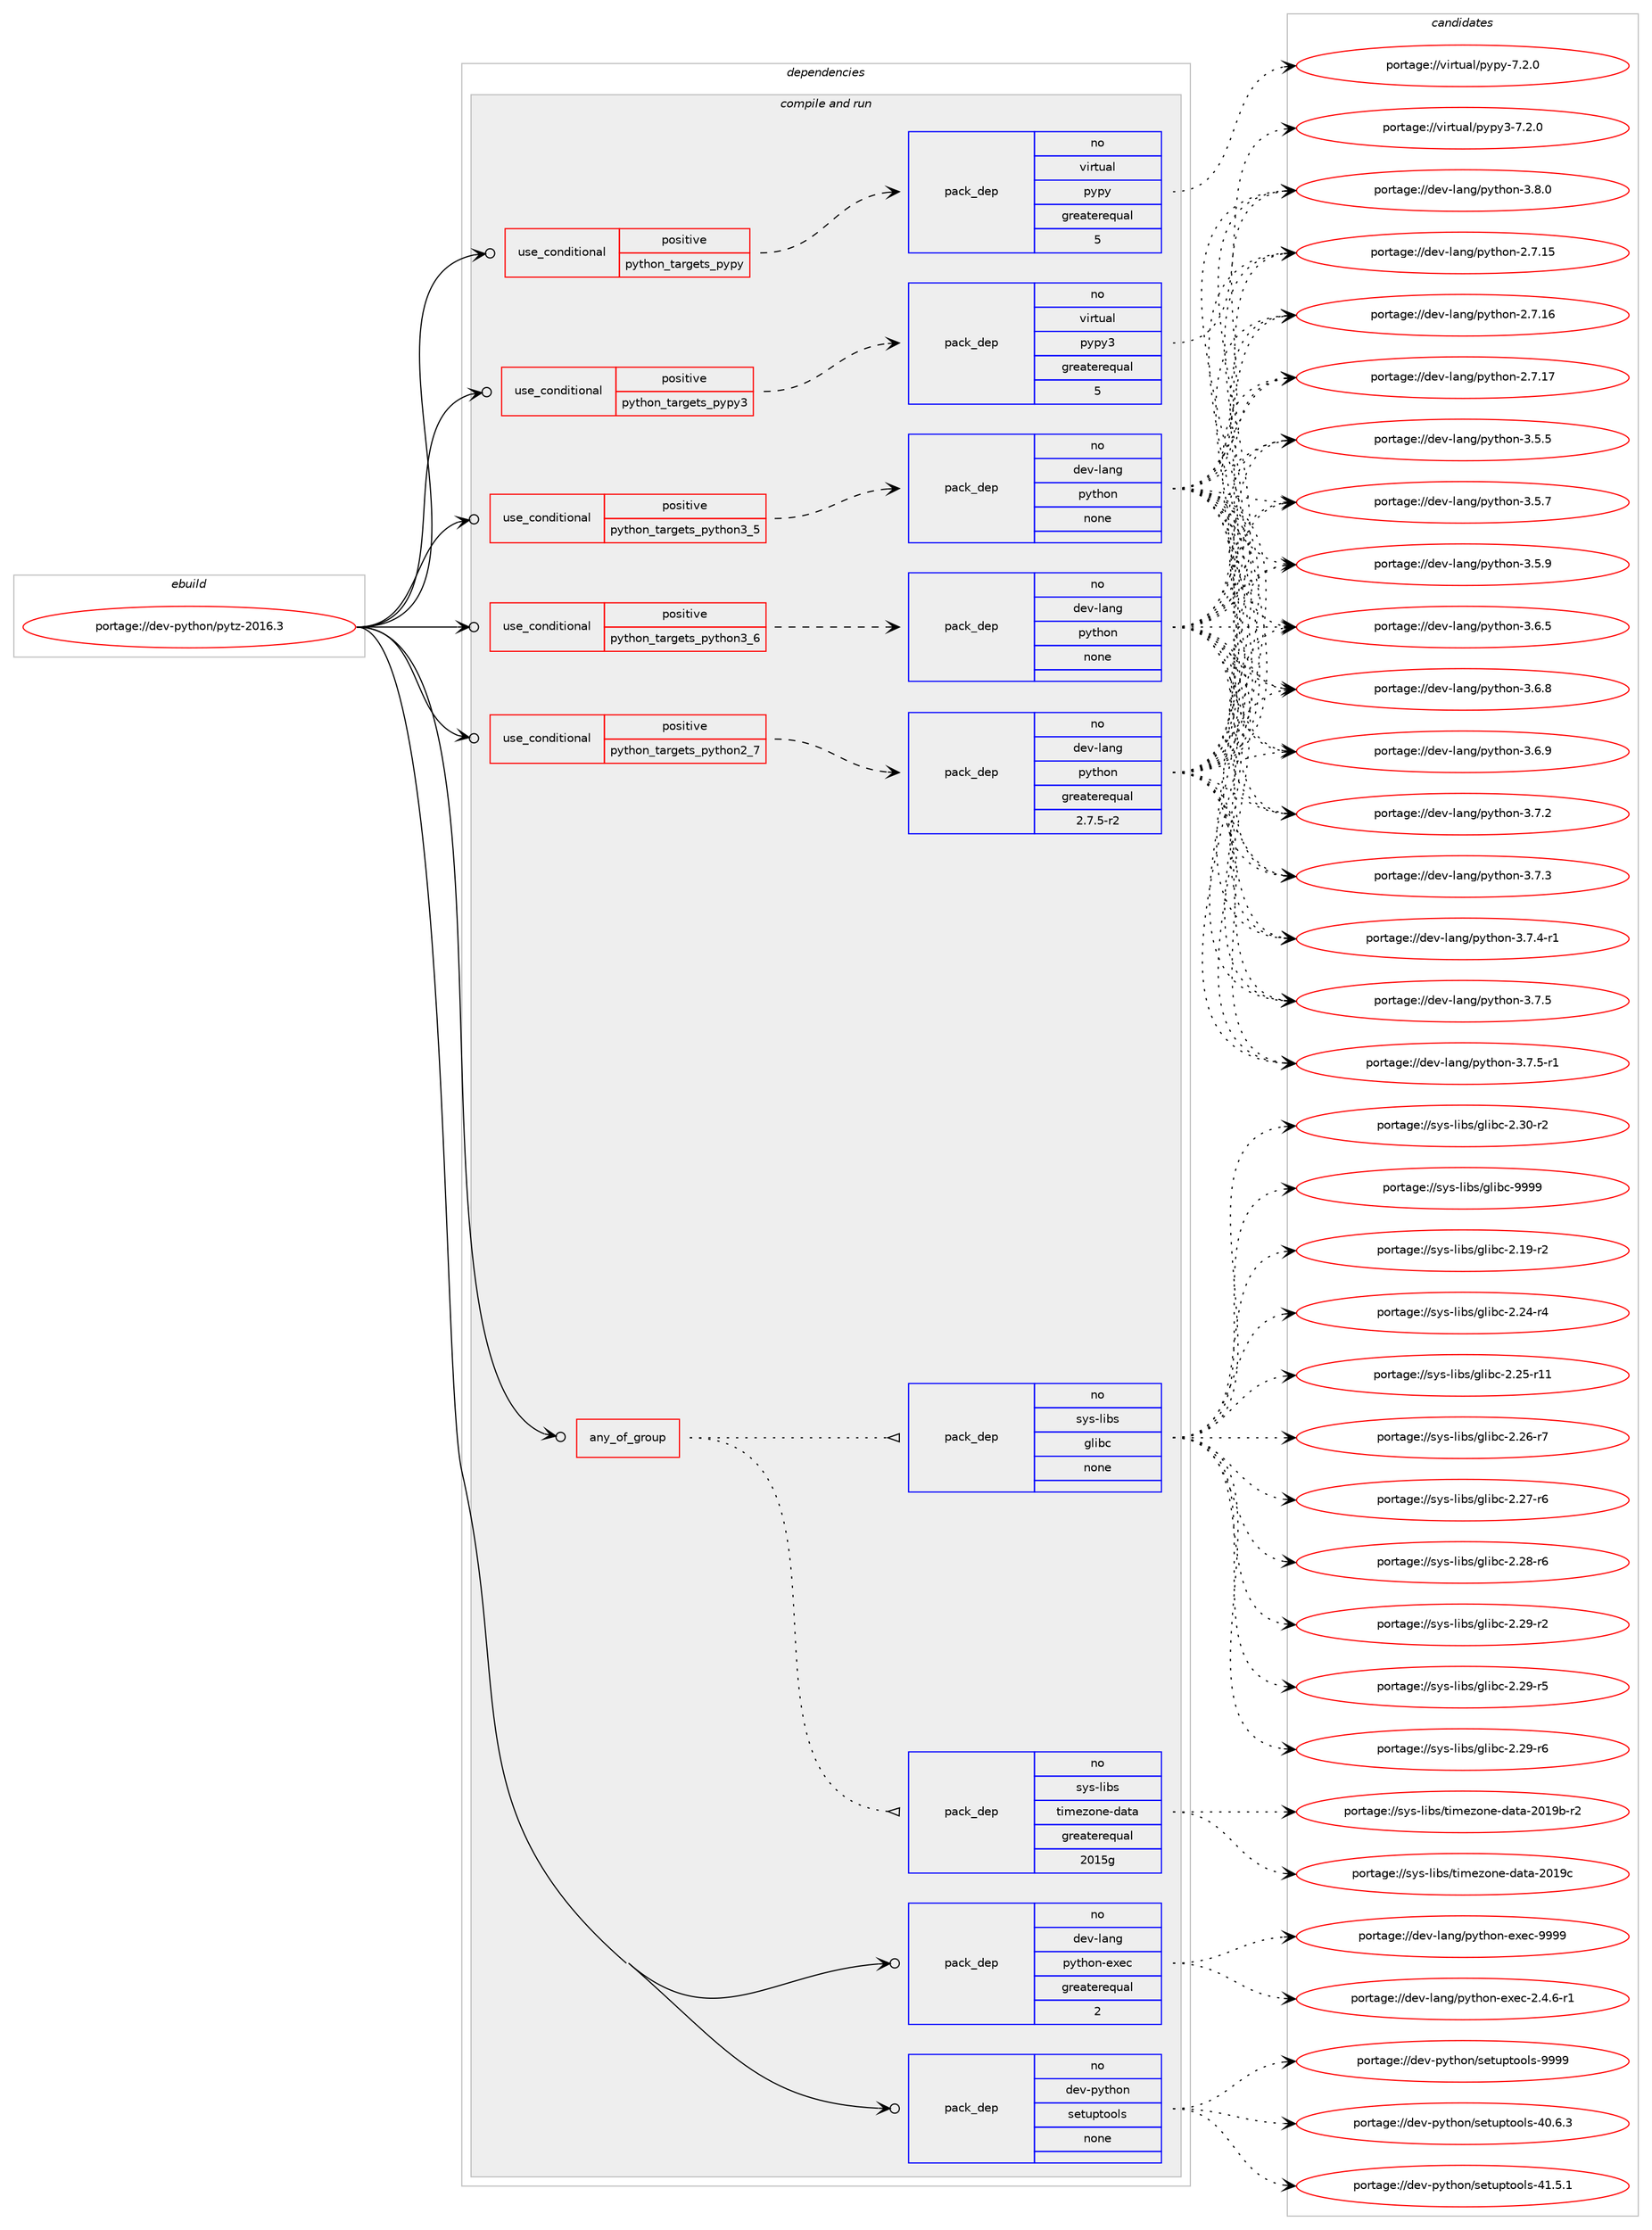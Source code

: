 digraph prolog {

# *************
# Graph options
# *************

newrank=true;
concentrate=true;
compound=true;
graph [rankdir=LR,fontname=Helvetica,fontsize=10,ranksep=1.5];#, ranksep=2.5, nodesep=0.2];
edge  [arrowhead=vee];
node  [fontname=Helvetica,fontsize=10];

# **********
# The ebuild
# **********

subgraph cluster_leftcol {
color=gray;
rank=same;
label=<<i>ebuild</i>>;
id [label="portage://dev-python/pytz-2016.3", color=red, width=4, href="../dev-python/pytz-2016.3.svg"];
}

# ****************
# The dependencies
# ****************

subgraph cluster_midcol {
color=gray;
label=<<i>dependencies</i>>;
subgraph cluster_compile {
fillcolor="#eeeeee";
style=filled;
label=<<i>compile</i>>;
}
subgraph cluster_compileandrun {
fillcolor="#eeeeee";
style=filled;
label=<<i>compile and run</i>>;
subgraph any3322 {
dependency168691 [label=<<TABLE BORDER="0" CELLBORDER="1" CELLSPACING="0" CELLPADDING="4"><TR><TD CELLPADDING="10">any_of_group</TD></TR></TABLE>>, shape=none, color=red];subgraph pack127874 {
dependency168692 [label=<<TABLE BORDER="0" CELLBORDER="1" CELLSPACING="0" CELLPADDING="4" WIDTH="220"><TR><TD ROWSPAN="6" CELLPADDING="30">pack_dep</TD></TR><TR><TD WIDTH="110">no</TD></TR><TR><TD>sys-libs</TD></TR><TR><TD>timezone-data</TD></TR><TR><TD>greaterequal</TD></TR><TR><TD>2015g</TD></TR></TABLE>>, shape=none, color=blue];
}
dependency168691:e -> dependency168692:w [weight=20,style="dotted",arrowhead="oinv"];
subgraph pack127875 {
dependency168693 [label=<<TABLE BORDER="0" CELLBORDER="1" CELLSPACING="0" CELLPADDING="4" WIDTH="220"><TR><TD ROWSPAN="6" CELLPADDING="30">pack_dep</TD></TR><TR><TD WIDTH="110">no</TD></TR><TR><TD>sys-libs</TD></TR><TR><TD>glibc</TD></TR><TR><TD>none</TD></TR><TR><TD></TD></TR></TABLE>>, shape=none, color=blue];
}
dependency168691:e -> dependency168693:w [weight=20,style="dotted",arrowhead="oinv"];
}
id:e -> dependency168691:w [weight=20,style="solid",arrowhead="odotvee"];
subgraph cond37423 {
dependency168694 [label=<<TABLE BORDER="0" CELLBORDER="1" CELLSPACING="0" CELLPADDING="4"><TR><TD ROWSPAN="3" CELLPADDING="10">use_conditional</TD></TR><TR><TD>positive</TD></TR><TR><TD>python_targets_pypy</TD></TR></TABLE>>, shape=none, color=red];
subgraph pack127876 {
dependency168695 [label=<<TABLE BORDER="0" CELLBORDER="1" CELLSPACING="0" CELLPADDING="4" WIDTH="220"><TR><TD ROWSPAN="6" CELLPADDING="30">pack_dep</TD></TR><TR><TD WIDTH="110">no</TD></TR><TR><TD>virtual</TD></TR><TR><TD>pypy</TD></TR><TR><TD>greaterequal</TD></TR><TR><TD>5</TD></TR></TABLE>>, shape=none, color=blue];
}
dependency168694:e -> dependency168695:w [weight=20,style="dashed",arrowhead="vee"];
}
id:e -> dependency168694:w [weight=20,style="solid",arrowhead="odotvee"];
subgraph cond37424 {
dependency168696 [label=<<TABLE BORDER="0" CELLBORDER="1" CELLSPACING="0" CELLPADDING="4"><TR><TD ROWSPAN="3" CELLPADDING="10">use_conditional</TD></TR><TR><TD>positive</TD></TR><TR><TD>python_targets_pypy3</TD></TR></TABLE>>, shape=none, color=red];
subgraph pack127877 {
dependency168697 [label=<<TABLE BORDER="0" CELLBORDER="1" CELLSPACING="0" CELLPADDING="4" WIDTH="220"><TR><TD ROWSPAN="6" CELLPADDING="30">pack_dep</TD></TR><TR><TD WIDTH="110">no</TD></TR><TR><TD>virtual</TD></TR><TR><TD>pypy3</TD></TR><TR><TD>greaterequal</TD></TR><TR><TD>5</TD></TR></TABLE>>, shape=none, color=blue];
}
dependency168696:e -> dependency168697:w [weight=20,style="dashed",arrowhead="vee"];
}
id:e -> dependency168696:w [weight=20,style="solid",arrowhead="odotvee"];
subgraph cond37425 {
dependency168698 [label=<<TABLE BORDER="0" CELLBORDER="1" CELLSPACING="0" CELLPADDING="4"><TR><TD ROWSPAN="3" CELLPADDING="10">use_conditional</TD></TR><TR><TD>positive</TD></TR><TR><TD>python_targets_python2_7</TD></TR></TABLE>>, shape=none, color=red];
subgraph pack127878 {
dependency168699 [label=<<TABLE BORDER="0" CELLBORDER="1" CELLSPACING="0" CELLPADDING="4" WIDTH="220"><TR><TD ROWSPAN="6" CELLPADDING="30">pack_dep</TD></TR><TR><TD WIDTH="110">no</TD></TR><TR><TD>dev-lang</TD></TR><TR><TD>python</TD></TR><TR><TD>greaterequal</TD></TR><TR><TD>2.7.5-r2</TD></TR></TABLE>>, shape=none, color=blue];
}
dependency168698:e -> dependency168699:w [weight=20,style="dashed",arrowhead="vee"];
}
id:e -> dependency168698:w [weight=20,style="solid",arrowhead="odotvee"];
subgraph cond37426 {
dependency168700 [label=<<TABLE BORDER="0" CELLBORDER="1" CELLSPACING="0" CELLPADDING="4"><TR><TD ROWSPAN="3" CELLPADDING="10">use_conditional</TD></TR><TR><TD>positive</TD></TR><TR><TD>python_targets_python3_5</TD></TR></TABLE>>, shape=none, color=red];
subgraph pack127879 {
dependency168701 [label=<<TABLE BORDER="0" CELLBORDER="1" CELLSPACING="0" CELLPADDING="4" WIDTH="220"><TR><TD ROWSPAN="6" CELLPADDING="30">pack_dep</TD></TR><TR><TD WIDTH="110">no</TD></TR><TR><TD>dev-lang</TD></TR><TR><TD>python</TD></TR><TR><TD>none</TD></TR><TR><TD></TD></TR></TABLE>>, shape=none, color=blue];
}
dependency168700:e -> dependency168701:w [weight=20,style="dashed",arrowhead="vee"];
}
id:e -> dependency168700:w [weight=20,style="solid",arrowhead="odotvee"];
subgraph cond37427 {
dependency168702 [label=<<TABLE BORDER="0" CELLBORDER="1" CELLSPACING="0" CELLPADDING="4"><TR><TD ROWSPAN="3" CELLPADDING="10">use_conditional</TD></TR><TR><TD>positive</TD></TR><TR><TD>python_targets_python3_6</TD></TR></TABLE>>, shape=none, color=red];
subgraph pack127880 {
dependency168703 [label=<<TABLE BORDER="0" CELLBORDER="1" CELLSPACING="0" CELLPADDING="4" WIDTH="220"><TR><TD ROWSPAN="6" CELLPADDING="30">pack_dep</TD></TR><TR><TD WIDTH="110">no</TD></TR><TR><TD>dev-lang</TD></TR><TR><TD>python</TD></TR><TR><TD>none</TD></TR><TR><TD></TD></TR></TABLE>>, shape=none, color=blue];
}
dependency168702:e -> dependency168703:w [weight=20,style="dashed",arrowhead="vee"];
}
id:e -> dependency168702:w [weight=20,style="solid",arrowhead="odotvee"];
subgraph pack127881 {
dependency168704 [label=<<TABLE BORDER="0" CELLBORDER="1" CELLSPACING="0" CELLPADDING="4" WIDTH="220"><TR><TD ROWSPAN="6" CELLPADDING="30">pack_dep</TD></TR><TR><TD WIDTH="110">no</TD></TR><TR><TD>dev-lang</TD></TR><TR><TD>python-exec</TD></TR><TR><TD>greaterequal</TD></TR><TR><TD>2</TD></TR></TABLE>>, shape=none, color=blue];
}
id:e -> dependency168704:w [weight=20,style="solid",arrowhead="odotvee"];
subgraph pack127882 {
dependency168705 [label=<<TABLE BORDER="0" CELLBORDER="1" CELLSPACING="0" CELLPADDING="4" WIDTH="220"><TR><TD ROWSPAN="6" CELLPADDING="30">pack_dep</TD></TR><TR><TD WIDTH="110">no</TD></TR><TR><TD>dev-python</TD></TR><TR><TD>setuptools</TD></TR><TR><TD>none</TD></TR><TR><TD></TD></TR></TABLE>>, shape=none, color=blue];
}
id:e -> dependency168705:w [weight=20,style="solid",arrowhead="odotvee"];
}
subgraph cluster_run {
fillcolor="#eeeeee";
style=filled;
label=<<i>run</i>>;
}
}

# **************
# The candidates
# **************

subgraph cluster_choices {
rank=same;
color=gray;
label=<<i>candidates</i>>;

subgraph choice127874 {
color=black;
nodesep=1;
choiceportage1151211154510810598115471161051091011221111101014510097116974550484957984511450 [label="portage://sys-libs/timezone-data-2019b-r2", color=red, width=4,href="../sys-libs/timezone-data-2019b-r2.svg"];
choiceportage115121115451081059811547116105109101122111110101451009711697455048495799 [label="portage://sys-libs/timezone-data-2019c", color=red, width=4,href="../sys-libs/timezone-data-2019c.svg"];
dependency168692:e -> choiceportage1151211154510810598115471161051091011221111101014510097116974550484957984511450:w [style=dotted,weight="100"];
dependency168692:e -> choiceportage115121115451081059811547116105109101122111110101451009711697455048495799:w [style=dotted,weight="100"];
}
subgraph choice127875 {
color=black;
nodesep=1;
choiceportage115121115451081059811547103108105989945504649574511450 [label="portage://sys-libs/glibc-2.19-r2", color=red, width=4,href="../sys-libs/glibc-2.19-r2.svg"];
choiceportage115121115451081059811547103108105989945504650524511452 [label="portage://sys-libs/glibc-2.24-r4", color=red, width=4,href="../sys-libs/glibc-2.24-r4.svg"];
choiceportage11512111545108105981154710310810598994550465053451144949 [label="portage://sys-libs/glibc-2.25-r11", color=red, width=4,href="../sys-libs/glibc-2.25-r11.svg"];
choiceportage115121115451081059811547103108105989945504650544511455 [label="portage://sys-libs/glibc-2.26-r7", color=red, width=4,href="../sys-libs/glibc-2.26-r7.svg"];
choiceportage115121115451081059811547103108105989945504650554511454 [label="portage://sys-libs/glibc-2.27-r6", color=red, width=4,href="../sys-libs/glibc-2.27-r6.svg"];
choiceportage115121115451081059811547103108105989945504650564511454 [label="portage://sys-libs/glibc-2.28-r6", color=red, width=4,href="../sys-libs/glibc-2.28-r6.svg"];
choiceportage115121115451081059811547103108105989945504650574511450 [label="portage://sys-libs/glibc-2.29-r2", color=red, width=4,href="../sys-libs/glibc-2.29-r2.svg"];
choiceportage115121115451081059811547103108105989945504650574511453 [label="portage://sys-libs/glibc-2.29-r5", color=red, width=4,href="../sys-libs/glibc-2.29-r5.svg"];
choiceportage115121115451081059811547103108105989945504650574511454 [label="portage://sys-libs/glibc-2.29-r6", color=red, width=4,href="../sys-libs/glibc-2.29-r6.svg"];
choiceportage115121115451081059811547103108105989945504651484511450 [label="portage://sys-libs/glibc-2.30-r2", color=red, width=4,href="../sys-libs/glibc-2.30-r2.svg"];
choiceportage11512111545108105981154710310810598994557575757 [label="portage://sys-libs/glibc-9999", color=red, width=4,href="../sys-libs/glibc-9999.svg"];
dependency168693:e -> choiceportage115121115451081059811547103108105989945504649574511450:w [style=dotted,weight="100"];
dependency168693:e -> choiceportage115121115451081059811547103108105989945504650524511452:w [style=dotted,weight="100"];
dependency168693:e -> choiceportage11512111545108105981154710310810598994550465053451144949:w [style=dotted,weight="100"];
dependency168693:e -> choiceportage115121115451081059811547103108105989945504650544511455:w [style=dotted,weight="100"];
dependency168693:e -> choiceportage115121115451081059811547103108105989945504650554511454:w [style=dotted,weight="100"];
dependency168693:e -> choiceportage115121115451081059811547103108105989945504650564511454:w [style=dotted,weight="100"];
dependency168693:e -> choiceportage115121115451081059811547103108105989945504650574511450:w [style=dotted,weight="100"];
dependency168693:e -> choiceportage115121115451081059811547103108105989945504650574511453:w [style=dotted,weight="100"];
dependency168693:e -> choiceportage115121115451081059811547103108105989945504650574511454:w [style=dotted,weight="100"];
dependency168693:e -> choiceportage115121115451081059811547103108105989945504651484511450:w [style=dotted,weight="100"];
dependency168693:e -> choiceportage11512111545108105981154710310810598994557575757:w [style=dotted,weight="100"];
}
subgraph choice127876 {
color=black;
nodesep=1;
choiceportage1181051141161179710847112121112121455546504648 [label="portage://virtual/pypy-7.2.0", color=red, width=4,href="../virtual/pypy-7.2.0.svg"];
dependency168695:e -> choiceportage1181051141161179710847112121112121455546504648:w [style=dotted,weight="100"];
}
subgraph choice127877 {
color=black;
nodesep=1;
choiceportage118105114116117971084711212111212151455546504648 [label="portage://virtual/pypy3-7.2.0", color=red, width=4,href="../virtual/pypy3-7.2.0.svg"];
dependency168697:e -> choiceportage118105114116117971084711212111212151455546504648:w [style=dotted,weight="100"];
}
subgraph choice127878 {
color=black;
nodesep=1;
choiceportage10010111845108971101034711212111610411111045504655464953 [label="portage://dev-lang/python-2.7.15", color=red, width=4,href="../dev-lang/python-2.7.15.svg"];
choiceportage10010111845108971101034711212111610411111045504655464954 [label="portage://dev-lang/python-2.7.16", color=red, width=4,href="../dev-lang/python-2.7.16.svg"];
choiceportage10010111845108971101034711212111610411111045504655464955 [label="portage://dev-lang/python-2.7.17", color=red, width=4,href="../dev-lang/python-2.7.17.svg"];
choiceportage100101118451089711010347112121116104111110455146534653 [label="portage://dev-lang/python-3.5.5", color=red, width=4,href="../dev-lang/python-3.5.5.svg"];
choiceportage100101118451089711010347112121116104111110455146534655 [label="portage://dev-lang/python-3.5.7", color=red, width=4,href="../dev-lang/python-3.5.7.svg"];
choiceportage100101118451089711010347112121116104111110455146534657 [label="portage://dev-lang/python-3.5.9", color=red, width=4,href="../dev-lang/python-3.5.9.svg"];
choiceportage100101118451089711010347112121116104111110455146544653 [label="portage://dev-lang/python-3.6.5", color=red, width=4,href="../dev-lang/python-3.6.5.svg"];
choiceportage100101118451089711010347112121116104111110455146544656 [label="portage://dev-lang/python-3.6.8", color=red, width=4,href="../dev-lang/python-3.6.8.svg"];
choiceportage100101118451089711010347112121116104111110455146544657 [label="portage://dev-lang/python-3.6.9", color=red, width=4,href="../dev-lang/python-3.6.9.svg"];
choiceportage100101118451089711010347112121116104111110455146554650 [label="portage://dev-lang/python-3.7.2", color=red, width=4,href="../dev-lang/python-3.7.2.svg"];
choiceportage100101118451089711010347112121116104111110455146554651 [label="portage://dev-lang/python-3.7.3", color=red, width=4,href="../dev-lang/python-3.7.3.svg"];
choiceportage1001011184510897110103471121211161041111104551465546524511449 [label="portage://dev-lang/python-3.7.4-r1", color=red, width=4,href="../dev-lang/python-3.7.4-r1.svg"];
choiceportage100101118451089711010347112121116104111110455146554653 [label="portage://dev-lang/python-3.7.5", color=red, width=4,href="../dev-lang/python-3.7.5.svg"];
choiceportage1001011184510897110103471121211161041111104551465546534511449 [label="portage://dev-lang/python-3.7.5-r1", color=red, width=4,href="../dev-lang/python-3.7.5-r1.svg"];
choiceportage100101118451089711010347112121116104111110455146564648 [label="portage://dev-lang/python-3.8.0", color=red, width=4,href="../dev-lang/python-3.8.0.svg"];
dependency168699:e -> choiceportage10010111845108971101034711212111610411111045504655464953:w [style=dotted,weight="100"];
dependency168699:e -> choiceportage10010111845108971101034711212111610411111045504655464954:w [style=dotted,weight="100"];
dependency168699:e -> choiceportage10010111845108971101034711212111610411111045504655464955:w [style=dotted,weight="100"];
dependency168699:e -> choiceportage100101118451089711010347112121116104111110455146534653:w [style=dotted,weight="100"];
dependency168699:e -> choiceportage100101118451089711010347112121116104111110455146534655:w [style=dotted,weight="100"];
dependency168699:e -> choiceportage100101118451089711010347112121116104111110455146534657:w [style=dotted,weight="100"];
dependency168699:e -> choiceportage100101118451089711010347112121116104111110455146544653:w [style=dotted,weight="100"];
dependency168699:e -> choiceportage100101118451089711010347112121116104111110455146544656:w [style=dotted,weight="100"];
dependency168699:e -> choiceportage100101118451089711010347112121116104111110455146544657:w [style=dotted,weight="100"];
dependency168699:e -> choiceportage100101118451089711010347112121116104111110455146554650:w [style=dotted,weight="100"];
dependency168699:e -> choiceportage100101118451089711010347112121116104111110455146554651:w [style=dotted,weight="100"];
dependency168699:e -> choiceportage1001011184510897110103471121211161041111104551465546524511449:w [style=dotted,weight="100"];
dependency168699:e -> choiceportage100101118451089711010347112121116104111110455146554653:w [style=dotted,weight="100"];
dependency168699:e -> choiceportage1001011184510897110103471121211161041111104551465546534511449:w [style=dotted,weight="100"];
dependency168699:e -> choiceportage100101118451089711010347112121116104111110455146564648:w [style=dotted,weight="100"];
}
subgraph choice127879 {
color=black;
nodesep=1;
choiceportage10010111845108971101034711212111610411111045504655464953 [label="portage://dev-lang/python-2.7.15", color=red, width=4,href="../dev-lang/python-2.7.15.svg"];
choiceportage10010111845108971101034711212111610411111045504655464954 [label="portage://dev-lang/python-2.7.16", color=red, width=4,href="../dev-lang/python-2.7.16.svg"];
choiceportage10010111845108971101034711212111610411111045504655464955 [label="portage://dev-lang/python-2.7.17", color=red, width=4,href="../dev-lang/python-2.7.17.svg"];
choiceportage100101118451089711010347112121116104111110455146534653 [label="portage://dev-lang/python-3.5.5", color=red, width=4,href="../dev-lang/python-3.5.5.svg"];
choiceportage100101118451089711010347112121116104111110455146534655 [label="portage://dev-lang/python-3.5.7", color=red, width=4,href="../dev-lang/python-3.5.7.svg"];
choiceportage100101118451089711010347112121116104111110455146534657 [label="portage://dev-lang/python-3.5.9", color=red, width=4,href="../dev-lang/python-3.5.9.svg"];
choiceportage100101118451089711010347112121116104111110455146544653 [label="portage://dev-lang/python-3.6.5", color=red, width=4,href="../dev-lang/python-3.6.5.svg"];
choiceportage100101118451089711010347112121116104111110455146544656 [label="portage://dev-lang/python-3.6.8", color=red, width=4,href="../dev-lang/python-3.6.8.svg"];
choiceportage100101118451089711010347112121116104111110455146544657 [label="portage://dev-lang/python-3.6.9", color=red, width=4,href="../dev-lang/python-3.6.9.svg"];
choiceportage100101118451089711010347112121116104111110455146554650 [label="portage://dev-lang/python-3.7.2", color=red, width=4,href="../dev-lang/python-3.7.2.svg"];
choiceportage100101118451089711010347112121116104111110455146554651 [label="portage://dev-lang/python-3.7.3", color=red, width=4,href="../dev-lang/python-3.7.3.svg"];
choiceportage1001011184510897110103471121211161041111104551465546524511449 [label="portage://dev-lang/python-3.7.4-r1", color=red, width=4,href="../dev-lang/python-3.7.4-r1.svg"];
choiceportage100101118451089711010347112121116104111110455146554653 [label="portage://dev-lang/python-3.7.5", color=red, width=4,href="../dev-lang/python-3.7.5.svg"];
choiceportage1001011184510897110103471121211161041111104551465546534511449 [label="portage://dev-lang/python-3.7.5-r1", color=red, width=4,href="../dev-lang/python-3.7.5-r1.svg"];
choiceportage100101118451089711010347112121116104111110455146564648 [label="portage://dev-lang/python-3.8.0", color=red, width=4,href="../dev-lang/python-3.8.0.svg"];
dependency168701:e -> choiceportage10010111845108971101034711212111610411111045504655464953:w [style=dotted,weight="100"];
dependency168701:e -> choiceportage10010111845108971101034711212111610411111045504655464954:w [style=dotted,weight="100"];
dependency168701:e -> choiceportage10010111845108971101034711212111610411111045504655464955:w [style=dotted,weight="100"];
dependency168701:e -> choiceportage100101118451089711010347112121116104111110455146534653:w [style=dotted,weight="100"];
dependency168701:e -> choiceportage100101118451089711010347112121116104111110455146534655:w [style=dotted,weight="100"];
dependency168701:e -> choiceportage100101118451089711010347112121116104111110455146534657:w [style=dotted,weight="100"];
dependency168701:e -> choiceportage100101118451089711010347112121116104111110455146544653:w [style=dotted,weight="100"];
dependency168701:e -> choiceportage100101118451089711010347112121116104111110455146544656:w [style=dotted,weight="100"];
dependency168701:e -> choiceportage100101118451089711010347112121116104111110455146544657:w [style=dotted,weight="100"];
dependency168701:e -> choiceportage100101118451089711010347112121116104111110455146554650:w [style=dotted,weight="100"];
dependency168701:e -> choiceportage100101118451089711010347112121116104111110455146554651:w [style=dotted,weight="100"];
dependency168701:e -> choiceportage1001011184510897110103471121211161041111104551465546524511449:w [style=dotted,weight="100"];
dependency168701:e -> choiceportage100101118451089711010347112121116104111110455146554653:w [style=dotted,weight="100"];
dependency168701:e -> choiceportage1001011184510897110103471121211161041111104551465546534511449:w [style=dotted,weight="100"];
dependency168701:e -> choiceportage100101118451089711010347112121116104111110455146564648:w [style=dotted,weight="100"];
}
subgraph choice127880 {
color=black;
nodesep=1;
choiceportage10010111845108971101034711212111610411111045504655464953 [label="portage://dev-lang/python-2.7.15", color=red, width=4,href="../dev-lang/python-2.7.15.svg"];
choiceportage10010111845108971101034711212111610411111045504655464954 [label="portage://dev-lang/python-2.7.16", color=red, width=4,href="../dev-lang/python-2.7.16.svg"];
choiceportage10010111845108971101034711212111610411111045504655464955 [label="portage://dev-lang/python-2.7.17", color=red, width=4,href="../dev-lang/python-2.7.17.svg"];
choiceportage100101118451089711010347112121116104111110455146534653 [label="portage://dev-lang/python-3.5.5", color=red, width=4,href="../dev-lang/python-3.5.5.svg"];
choiceportage100101118451089711010347112121116104111110455146534655 [label="portage://dev-lang/python-3.5.7", color=red, width=4,href="../dev-lang/python-3.5.7.svg"];
choiceportage100101118451089711010347112121116104111110455146534657 [label="portage://dev-lang/python-3.5.9", color=red, width=4,href="../dev-lang/python-3.5.9.svg"];
choiceportage100101118451089711010347112121116104111110455146544653 [label="portage://dev-lang/python-3.6.5", color=red, width=4,href="../dev-lang/python-3.6.5.svg"];
choiceportage100101118451089711010347112121116104111110455146544656 [label="portage://dev-lang/python-3.6.8", color=red, width=4,href="../dev-lang/python-3.6.8.svg"];
choiceportage100101118451089711010347112121116104111110455146544657 [label="portage://dev-lang/python-3.6.9", color=red, width=4,href="../dev-lang/python-3.6.9.svg"];
choiceportage100101118451089711010347112121116104111110455146554650 [label="portage://dev-lang/python-3.7.2", color=red, width=4,href="../dev-lang/python-3.7.2.svg"];
choiceportage100101118451089711010347112121116104111110455146554651 [label="portage://dev-lang/python-3.7.3", color=red, width=4,href="../dev-lang/python-3.7.3.svg"];
choiceportage1001011184510897110103471121211161041111104551465546524511449 [label="portage://dev-lang/python-3.7.4-r1", color=red, width=4,href="../dev-lang/python-3.7.4-r1.svg"];
choiceportage100101118451089711010347112121116104111110455146554653 [label="portage://dev-lang/python-3.7.5", color=red, width=4,href="../dev-lang/python-3.7.5.svg"];
choiceportage1001011184510897110103471121211161041111104551465546534511449 [label="portage://dev-lang/python-3.7.5-r1", color=red, width=4,href="../dev-lang/python-3.7.5-r1.svg"];
choiceportage100101118451089711010347112121116104111110455146564648 [label="portage://dev-lang/python-3.8.0", color=red, width=4,href="../dev-lang/python-3.8.0.svg"];
dependency168703:e -> choiceportage10010111845108971101034711212111610411111045504655464953:w [style=dotted,weight="100"];
dependency168703:e -> choiceportage10010111845108971101034711212111610411111045504655464954:w [style=dotted,weight="100"];
dependency168703:e -> choiceportage10010111845108971101034711212111610411111045504655464955:w [style=dotted,weight="100"];
dependency168703:e -> choiceportage100101118451089711010347112121116104111110455146534653:w [style=dotted,weight="100"];
dependency168703:e -> choiceportage100101118451089711010347112121116104111110455146534655:w [style=dotted,weight="100"];
dependency168703:e -> choiceportage100101118451089711010347112121116104111110455146534657:w [style=dotted,weight="100"];
dependency168703:e -> choiceportage100101118451089711010347112121116104111110455146544653:w [style=dotted,weight="100"];
dependency168703:e -> choiceportage100101118451089711010347112121116104111110455146544656:w [style=dotted,weight="100"];
dependency168703:e -> choiceportage100101118451089711010347112121116104111110455146544657:w [style=dotted,weight="100"];
dependency168703:e -> choiceportage100101118451089711010347112121116104111110455146554650:w [style=dotted,weight="100"];
dependency168703:e -> choiceportage100101118451089711010347112121116104111110455146554651:w [style=dotted,weight="100"];
dependency168703:e -> choiceportage1001011184510897110103471121211161041111104551465546524511449:w [style=dotted,weight="100"];
dependency168703:e -> choiceportage100101118451089711010347112121116104111110455146554653:w [style=dotted,weight="100"];
dependency168703:e -> choiceportage1001011184510897110103471121211161041111104551465546534511449:w [style=dotted,weight="100"];
dependency168703:e -> choiceportage100101118451089711010347112121116104111110455146564648:w [style=dotted,weight="100"];
}
subgraph choice127881 {
color=black;
nodesep=1;
choiceportage10010111845108971101034711212111610411111045101120101994550465246544511449 [label="portage://dev-lang/python-exec-2.4.6-r1", color=red, width=4,href="../dev-lang/python-exec-2.4.6-r1.svg"];
choiceportage10010111845108971101034711212111610411111045101120101994557575757 [label="portage://dev-lang/python-exec-9999", color=red, width=4,href="../dev-lang/python-exec-9999.svg"];
dependency168704:e -> choiceportage10010111845108971101034711212111610411111045101120101994550465246544511449:w [style=dotted,weight="100"];
dependency168704:e -> choiceportage10010111845108971101034711212111610411111045101120101994557575757:w [style=dotted,weight="100"];
}
subgraph choice127882 {
color=black;
nodesep=1;
choiceportage100101118451121211161041111104711510111611711211611111110811545524846544651 [label="portage://dev-python/setuptools-40.6.3", color=red, width=4,href="../dev-python/setuptools-40.6.3.svg"];
choiceportage100101118451121211161041111104711510111611711211611111110811545524946534649 [label="portage://dev-python/setuptools-41.5.1", color=red, width=4,href="../dev-python/setuptools-41.5.1.svg"];
choiceportage10010111845112121116104111110471151011161171121161111111081154557575757 [label="portage://dev-python/setuptools-9999", color=red, width=4,href="../dev-python/setuptools-9999.svg"];
dependency168705:e -> choiceportage100101118451121211161041111104711510111611711211611111110811545524846544651:w [style=dotted,weight="100"];
dependency168705:e -> choiceportage100101118451121211161041111104711510111611711211611111110811545524946534649:w [style=dotted,weight="100"];
dependency168705:e -> choiceportage10010111845112121116104111110471151011161171121161111111081154557575757:w [style=dotted,weight="100"];
}
}

}
